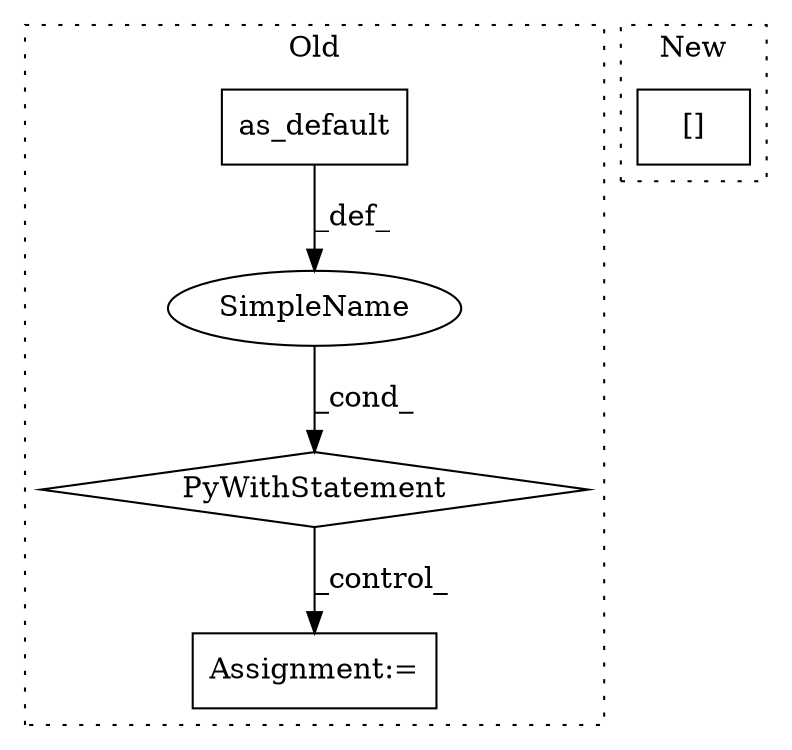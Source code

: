 digraph G {
subgraph cluster0 {
1 [label="as_default" a="32" s="6030" l="12" shape="box"];
3 [label="PyWithStatement" a="104" s="6008,6042" l="10,2" shape="diamond"];
4 [label="Assignment:=" a="7" s="6315,6392" l="57,2" shape="box"];
5 [label="SimpleName" a="42" s="" l="" shape="ellipse"];
label = "Old";
style="dotted";
}
subgraph cluster1 {
2 [label="[]" a="2" s="6266,6303" l="10,1" shape="box"];
label = "New";
style="dotted";
}
1 -> 5 [label="_def_"];
3 -> 4 [label="_control_"];
5 -> 3 [label="_cond_"];
}